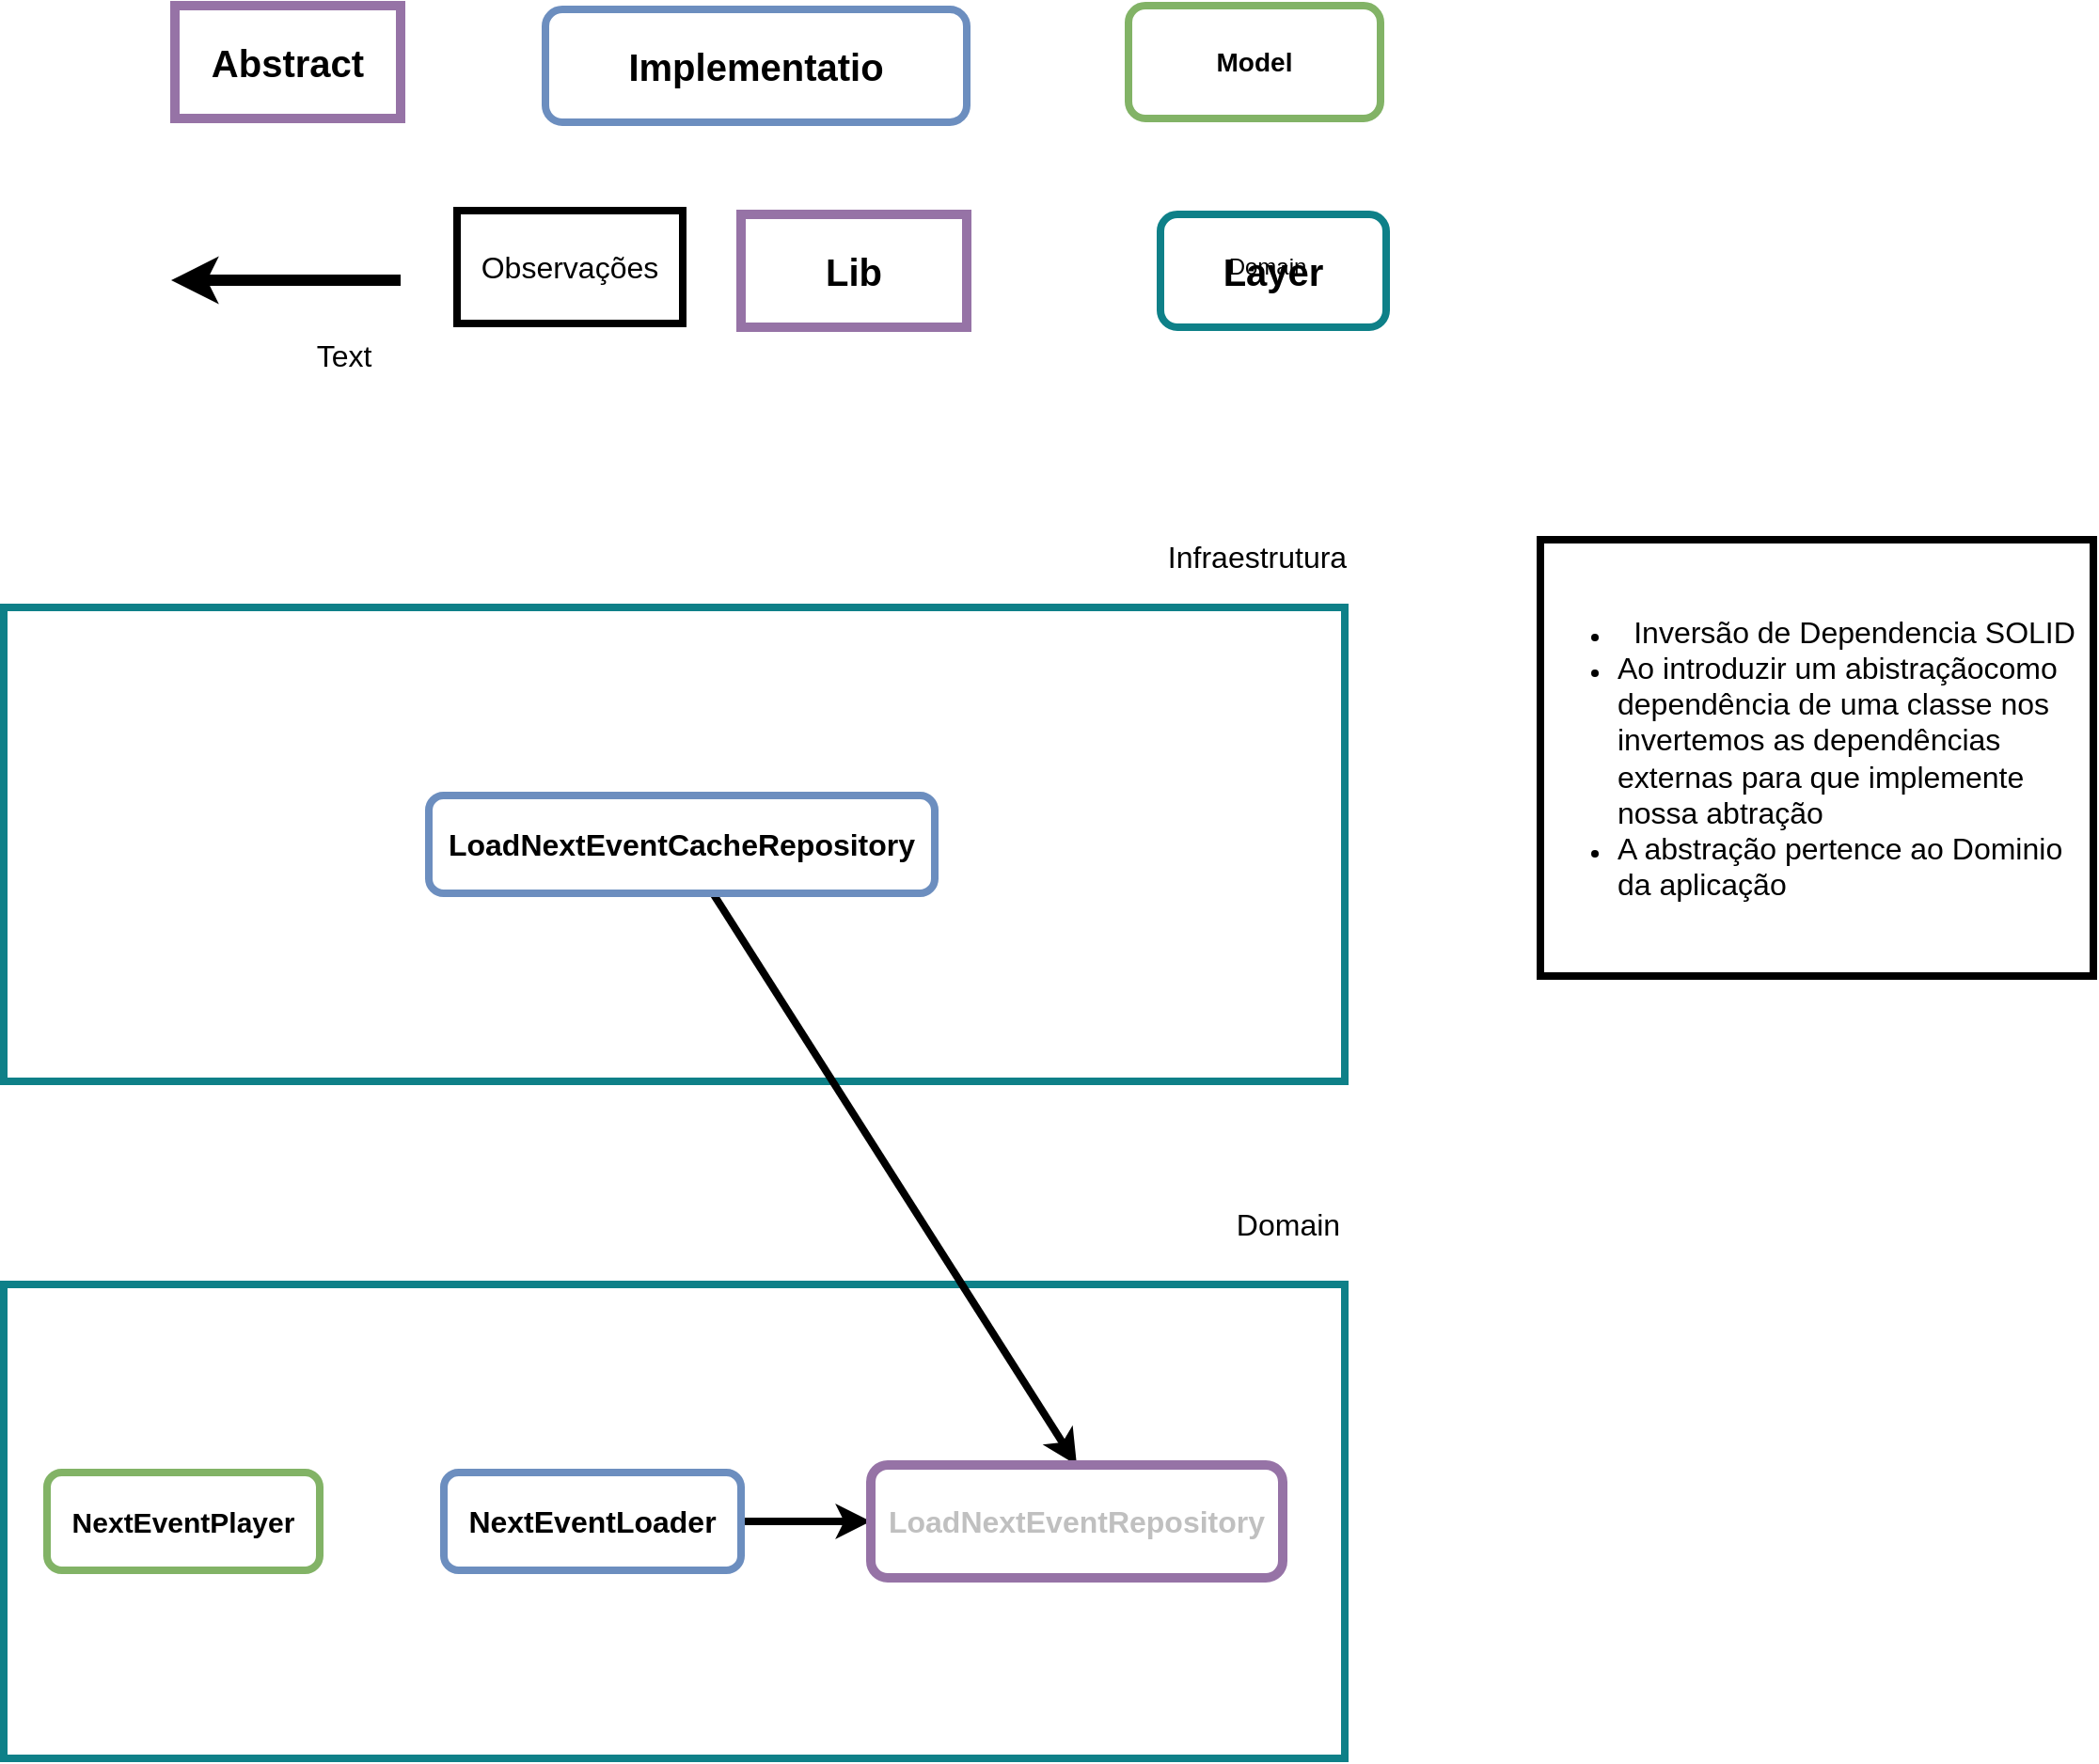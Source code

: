 <mxfile>
    <diagram id="iJYdPsrNgpPbFJmk5HXx" name="Página-1">
        <mxGraphModel dx="1284" dy="698" grid="0" gridSize="10" guides="1" tooltips="1" connect="1" arrows="1" fold="1" page="0" pageScale="1" pageWidth="1100" pageHeight="850" math="0" shadow="0">
            <root>
                <mxCell id="0"/>
                <mxCell id="1" parent="0"/>
                <mxCell id="2" value="&lt;b&gt;&lt;font style=&quot;font-size: 20px;&quot;&gt;Abstract&lt;/font&gt;&lt;/b&gt;" style="whiteSpace=wrap;html=1;fillColor=none;strokeColor=light-dark(#9673A6,#4C0099);strokeWidth=5;" vertex="1" parent="1">
                    <mxGeometry x="246" y="164" width="120" height="60" as="geometry"/>
                </mxCell>
                <mxCell id="3" value="&lt;b&gt;&lt;font style=&quot;font-size: 20px;&quot;&gt;Implementatio&lt;/font&gt;&lt;/b&gt;" style="whiteSpace=wrap;html=1;fillColor=none;strokeColor=light-dark(#6C8EBF,#99FFFF);strokeWidth=4;rounded=1;" vertex="1" parent="1">
                    <mxGeometry x="443" y="166" width="224" height="60" as="geometry"/>
                </mxCell>
                <mxCell id="6" value="&lt;b&gt;&lt;font style=&quot;font-size: 20px;&quot;&gt;Layer&lt;/font&gt;&lt;/b&gt;" style="whiteSpace=wrap;html=1;fillColor=none;strokeColor=light-dark(#0E8088,#3333FF);strokeWidth=4;rounded=1;" vertex="1" parent="1">
                    <mxGeometry x="770" y="275" width="120" height="60" as="geometry"/>
                </mxCell>
                <mxCell id="7" value="&lt;b&gt;&lt;font style=&quot;font-size: 20px;&quot;&gt;Lib&lt;/font&gt;&lt;/b&gt;" style="whiteSpace=wrap;html=1;fillColor=none;strokeColor=light-dark(#9673A6,#00CC00);strokeWidth=5;" vertex="1" parent="1">
                    <mxGeometry x="547" y="275" width="120" height="60" as="geometry"/>
                </mxCell>
                <mxCell id="8" value="" style="edgeStyle=none;orthogonalLoop=1;jettySize=auto;html=1;strokeWidth=6;strokeColor=light-dark(#000000,#FFFF33);" edge="1" parent="1">
                    <mxGeometry width="80" relative="1" as="geometry">
                        <mxPoint x="366" y="310" as="sourcePoint"/>
                        <mxPoint x="244" y="310" as="targetPoint"/>
                    </mxGeometry>
                </mxCell>
                <mxCell id="9" value="&lt;font style=&quot;font-size: 16px; color: light-dark(rgb(0, 0, 0), rgb(255, 255, 255));&quot;&gt;Text&lt;/font&gt;" style="text;strokeColor=none;align=center;fillColor=none;html=1;verticalAlign=middle;whiteSpace=wrap;rounded=0;strokeWidth=4;" vertex="1" parent="1">
                    <mxGeometry x="306" y="335" width="60" height="30" as="geometry"/>
                </mxCell>
                <mxCell id="10" value="" style="whiteSpace=wrap;html=1;fillColor=none;strokeColor=light-dark(#0E8088,#3333FF);strokeWidth=4;rounded=0;" vertex="1" parent="1">
                    <mxGeometry x="155" y="844" width="713" height="252" as="geometry"/>
                </mxCell>
                <mxCell id="11" value="&lt;font style=&quot;font-size: 16px; color: light-dark(rgb(0, 0, 0), rgb(255, 255, 255));&quot;&gt;Infraestrutura&lt;/font&gt;" style="text;strokeColor=none;align=center;fillColor=none;html=1;verticalAlign=middle;whiteSpace=wrap;rounded=0;" vertex="1" parent="1">
                    <mxGeometry x="775" y="442" width="93" height="30" as="geometry"/>
                </mxCell>
                <mxCell id="12" value="&lt;b&gt;&lt;font style=&quot;font-size: 15px;&quot;&gt;NextEventPlayer&lt;/font&gt;&lt;/b&gt;" style="whiteSpace=wrap;html=1;fillColor=none;strokeColor=light-dark(#82B366,#FF3399);fillStyle=solid;strokeWidth=4;rounded=1;" vertex="1" parent="1">
                    <mxGeometry x="178" y="944" width="145" height="52" as="geometry"/>
                </mxCell>
                <mxCell id="13" value="&lt;b&gt;&lt;font style=&quot;font-size: 14px;&quot;&gt;Model&lt;/font&gt;&lt;/b&gt;" style="whiteSpace=wrap;html=1;fillColor=none;strokeColor=light-dark(#82B366,#FF3399);fillStyle=solid;strokeWidth=4;rounded=1;" vertex="1" parent="1">
                    <mxGeometry x="753" y="164" width="134" height="60" as="geometry"/>
                </mxCell>
                <mxCell id="28" style="edgeStyle=none;html=1;entryX=0;entryY=0.5;entryDx=0;entryDy=0;strokeWidth=4;strokeColor=light-dark(#000000,#FFFF33);" edge="1" parent="1" source="14" target="22">
                    <mxGeometry relative="1" as="geometry"/>
                </mxCell>
                <mxCell id="14" value="&lt;b&gt;&lt;font style=&quot;font-size: 16px;&quot;&gt;NextEventLoader&lt;/font&gt;&lt;/b&gt;" style="whiteSpace=wrap;html=1;fillColor=none;strokeColor=light-dark(#6C8EBF,#99FFFF);strokeWidth=4;rounded=1;" vertex="1" parent="1">
                    <mxGeometry x="389" y="944" width="158" height="52" as="geometry"/>
                </mxCell>
                <mxCell id="16" value="" style="whiteSpace=wrap;html=1;fillColor=none;strokeColor=light-dark(#0E8088,#3333FF);strokeWidth=4;rounded=0;" vertex="1" parent="1">
                    <mxGeometry x="155" y="484" width="713" height="252" as="geometry"/>
                </mxCell>
                <mxCell id="17" value="Domain" style="text;strokeColor=none;align=center;fillColor=none;html=1;verticalAlign=middle;whiteSpace=wrap;rounded=0;" vertex="1" parent="1">
                    <mxGeometry x="797" y="288" width="60" height="30" as="geometry"/>
                </mxCell>
                <mxCell id="25" style="edgeStyle=none;html=1;entryX=0.5;entryY=0;entryDx=0;entryDy=0;strokeWidth=4;strokeColor=light-dark(#000000,#FFFF33);" edge="1" parent="1" source="19" target="22">
                    <mxGeometry relative="1" as="geometry"/>
                </mxCell>
                <mxCell id="19" value="&lt;b&gt;&lt;font style=&quot;font-size: 16px;&quot;&gt;LoadNextEventCacheRepository&lt;/font&gt;&lt;/b&gt;" style="whiteSpace=wrap;html=1;fillColor=none;strokeColor=light-dark(#6C8EBF,#99FFFF);strokeWidth=4;rounded=1;" vertex="1" parent="1">
                    <mxGeometry x="381" y="584" width="269" height="52" as="geometry"/>
                </mxCell>
                <mxCell id="20" value="&lt;font style=&quot;font-size: 16px; color: light-dark(rgb(0, 0, 0), rgb(255, 255, 255));&quot;&gt;Domain&lt;/font&gt;" style="text;strokeColor=none;align=center;fillColor=none;html=1;verticalAlign=middle;whiteSpace=wrap;rounded=0;" vertex="1" parent="1">
                    <mxGeometry x="808" y="797" width="60" height="30" as="geometry"/>
                </mxCell>
                <mxCell id="22" value="&lt;b style=&quot;scrollbar-color: rgb(75, 75, 75) rgb(27, 29, 30);&quot;&gt;&lt;font style=&quot;scrollbar-color: rgb(75, 75, 75) rgb(27, 29, 30); font-size: 16px; color: light-dark(rgb(192, 192, 192), rgb(255, 255, 255));&quot;&gt;LoadNextEventRepository&lt;/font&gt;&lt;/b&gt;" style="whiteSpace=wrap;html=1;fillColor=none;strokeColor=light-dark(#9673A6,#4C0099);strokeWidth=5;rounded=1;" vertex="1" parent="1">
                    <mxGeometry x="616" y="940" width="219" height="60" as="geometry"/>
                </mxCell>
                <mxCell id="26" value="&lt;span style=&quot;font-size: 16px;&quot;&gt;Observações&lt;/span&gt;" style="whiteSpace=wrap;html=1;fillColor=none;strokeColor=light-dark(#000000,#FF0000);strokeWidth=4;" vertex="1" parent="1">
                    <mxGeometry x="396" y="273" width="120" height="60" as="geometry"/>
                </mxCell>
                <mxCell id="27" value="&lt;ul&gt;&lt;li&gt;&lt;span style=&quot;font-size: 16px;&quot;&gt;Inversão de Dependencia SOLID&lt;/span&gt;&lt;/li&gt;&lt;li style=&quot;text-align: left;&quot;&gt;&lt;span style=&quot;font-size: 16px;&quot;&gt;Ao introduzir um abistraçãocomo dependência de uma classe nos invertemos as dependências externas para que implemente nossa abtração&lt;/span&gt;&lt;/li&gt;&lt;li style=&quot;text-align: left;&quot;&gt;&lt;span style=&quot;font-size: 16px;&quot;&gt;A abstração pertence ao Dominio da aplicação&lt;/span&gt;&lt;/li&gt;&lt;/ul&gt;" style="whiteSpace=wrap;html=1;fillColor=none;strokeColor=light-dark(#000000,#FF0000);strokeWidth=4;" vertex="1" parent="1">
                    <mxGeometry x="972" y="448" width="294" height="232" as="geometry"/>
                </mxCell>
            </root>
        </mxGraphModel>
    </diagram>
</mxfile>